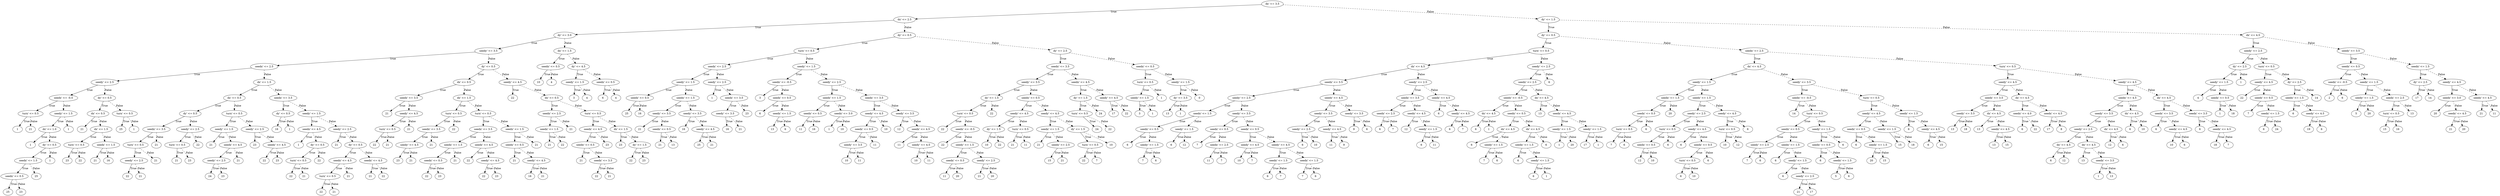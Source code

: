 digraph {
0 [label="dx' <= 3.5"];
1 [label="dx' <= 2.5"];
2 [label="dy' <= 3.0"];
3 [label="seedy' <= 3.5"];
4 [label="seedx' <= 2.5"];
5 [label="seedy' <= 2.5"];
6 [label="seedx' <= -0.5"];
7 [label="turn' <= 0.5"];
8 [label="1"];
7 -> 8 [label="True"];
9 [label="21"];
7 -> 9 [style="dashed", label="False"];
6 -> 7 [label="True"];
10 [label="seedy' <= 1.5"];
11 [label="dx' <= 1.0"];
12 [label="1"];
11 -> 12 [label="True"];
13 [label="dy' <= 0.5"];
14 [label="seedx' <= 1.5"];
15 [label="seedx' <= 0.5"];
16 [label="25"];
15 -> 16 [label="True"];
17 [label="23"];
15 -> 17 [style="dashed", label="False"];
14 -> 15 [label="True"];
18 [label="25"];
14 -> 18 [style="dashed", label="False"];
13 -> 14 [label="True"];
19 [label="1"];
13 -> 19 [style="dashed", label="False"];
11 -> 13 [style="dashed", label="False"];
10 -> 11 [label="True"];
20 [label="1"];
10 -> 20 [style="dashed", label="False"];
6 -> 10 [style="dashed", label="False"];
5 -> 6 [label="True"];
21 [label="dy' <= 0.5"];
22 [label="dx' <= 0.5"];
23 [label="21"];
22 -> 23 [label="True"];
24 [label="dx' <= 1.5"];
25 [label="turn' <= 0.5"];
26 [label="23"];
25 -> 26 [label="True"];
27 [label="22"];
25 -> 27 [style="dashed", label="False"];
24 -> 25 [label="True"];
28 [label="seedx' <= 1.5"];
29 [label="21"];
28 -> 29 [label="True"];
30 [label="16"];
28 -> 30 [style="dashed", label="False"];
24 -> 28 [style="dashed", label="False"];
22 -> 24 [style="dashed", label="False"];
21 -> 22 [label="True"];
31 [label="turn' <= 0.5"];
32 [label="25"];
31 -> 32 [label="True"];
33 [label="1"];
31 -> 33 [style="dashed", label="False"];
21 -> 31 [style="dashed", label="False"];
5 -> 21 [style="dashed", label="False"];
4 -> 5 [label="True"];
34 [label="dx' <= 1.5"];
35 [label="dx' <= 0.5"];
36 [label="dy' <= 0.5"];
37 [label="seedx' <= 3.5"];
38 [label="turn' <= 0.5"];
39 [label="seedy' <= 2.5"];
40 [label="22"];
39 -> 40 [label="True"];
41 [label="21"];
39 -> 41 [style="dashed", label="False"];
38 -> 39 [label="True"];
42 [label="21"];
38 -> 42 [style="dashed", label="False"];
37 -> 38 [label="True"];
43 [label="21"];
37 -> 43 [style="dashed", label="False"];
36 -> 37 [label="True"];
44 [label="seedy' <= 2.5"];
45 [label="turn' <= 0.5"];
46 [label="21"];
45 -> 46 [label="True"];
47 [label="23"];
45 -> 47 [style="dashed", label="False"];
44 -> 45 [label="True"];
48 [label="22"];
44 -> 48 [style="dashed", label="False"];
36 -> 44 [style="dashed", label="False"];
35 -> 36 [label="True"];
49 [label="turn' <= 0.5"];
50 [label="seedy' <= 1.5"];
51 [label="21"];
50 -> 51 [label="True"];
52 [label="seedx' <= 4.5"];
53 [label="seedy' <= 2.5"];
54 [label="24"];
53 -> 54 [label="True"];
55 [label="23"];
53 -> 55 [style="dashed", label="False"];
52 -> 53 [label="True"];
56 [label="21"];
52 -> 56 [style="dashed", label="False"];
50 -> 52 [style="dashed", label="False"];
49 -> 50 [label="True"];
57 [label="seedy' <= 2.5"];
58 [label="23"];
57 -> 58 [label="True"];
59 [label="seedx' <= 4.5"];
60 [label="22"];
59 -> 60 [label="True"];
61 [label="23"];
59 -> 61 [style="dashed", label="False"];
57 -> 59 [style="dashed", label="False"];
49 -> 57 [style="dashed", label="False"];
35 -> 49 [style="dashed", label="False"];
34 -> 35 [label="True"];
62 [label="seedx' <= 3.5"];
63 [label="dy' <= 0.5"];
64 [label="16"];
63 -> 64 [label="True"];
65 [label="1"];
63 -> 65 [style="dashed", label="False"];
62 -> 63 [label="True"];
66 [label="seedy' <= 1.5"];
67 [label="seedx' <= 4.5"];
68 [label="1"];
67 -> 68 [label="True"];
69 [label="dy' <= 0.5"];
70 [label="turn' <= 0.5"];
71 [label="22"];
70 -> 71 [label="True"];
72 [label="21"];
70 -> 72 [style="dashed", label="False"];
69 -> 70 [label="True"];
73 [label="22"];
69 -> 73 [style="dashed", label="False"];
67 -> 69 [style="dashed", label="False"];
66 -> 67 [label="True"];
74 [label="seedy' <= 2.5"];
75 [label="21"];
74 -> 75 [label="True"];
76 [label="dy' <= 0.5"];
77 [label="seedx' <= 4.5"];
78 [label="turn' <= 0.5"];
79 [label="22"];
78 -> 79 [label="True"];
80 [label="21"];
78 -> 80 [style="dashed", label="False"];
77 -> 78 [label="True"];
81 [label="21"];
77 -> 81 [style="dashed", label="False"];
76 -> 77 [label="True"];
82 [label="seedx' <= 4.5"];
83 [label="21"];
82 -> 83 [label="True"];
84 [label="22"];
82 -> 84 [style="dashed", label="False"];
76 -> 82 [style="dashed", label="False"];
74 -> 76 [style="dashed", label="False"];
66 -> 74 [style="dashed", label="False"];
62 -> 66 [style="dashed", label="False"];
34 -> 62 [style="dashed", label="False"];
4 -> 34 [style="dashed", label="False"];
3 -> 4 [label="True"];
85 [label="dy' <= 0.5"];
86 [label="dx' <= 0.5"];
87 [label="seedx' <= 3.5"];
88 [label="21"];
87 -> 88 [label="True"];
89 [label="seedy' <= 4.5"];
90 [label="turn' <= 0.5"];
91 [label="22"];
90 -> 91 [label="True"];
92 [label="21"];
90 -> 92 [style="dashed", label="False"];
89 -> 90 [label="True"];
93 [label="21"];
89 -> 93 [style="dashed", label="False"];
87 -> 89 [style="dashed", label="False"];
86 -> 87 [label="True"];
94 [label="dx' <= 1.5"];
95 [label="turn' <= 0.5"];
96 [label="seedx' <= 3.5"];
97 [label="seedy' <= 4.5"];
98 [label="23"];
97 -> 98 [label="True"];
99 [label="21"];
97 -> 99 [style="dashed", label="False"];
96 -> 97 [label="True"];
100 [label="21"];
96 -> 100 [style="dashed", label="False"];
95 -> 96 [label="True"];
101 [label="22"];
95 -> 101 [style="dashed", label="False"];
94 -> 95 [label="True"];
102 [label="turn' <= 0.5"];
103 [label="seedx' <= 3.5"];
104 [label="seedx' <= 1.5"];
105 [label="seedx' <= 0.5"];
106 [label="22"];
105 -> 106 [label="True"];
107 [label="23"];
105 -> 107 [style="dashed", label="False"];
104 -> 105 [label="True"];
108 [label="21"];
104 -> 108 [style="dashed", label="False"];
103 -> 104 [label="True"];
109 [label="seedx' <= 4.5"];
110 [label="22"];
109 -> 110 [label="True"];
111 [label="seedy' <= 4.5"];
112 [label="22"];
111 -> 112 [label="True"];
113 [label="23"];
111 -> 113 [style="dashed", label="False"];
109 -> 111 [style="dashed", label="False"];
103 -> 109 [style="dashed", label="False"];
102 -> 103 [label="True"];
114 [label="seedx' <= 1.5"];
115 [label="seedx' <= 0.5"];
116 [label="21"];
115 -> 116 [label="True"];
117 [label="seedy' <= 4.5"];
118 [label="16"];
117 -> 118 [label="True"];
119 [label="21"];
117 -> 119 [style="dashed", label="False"];
115 -> 117 [style="dashed", label="False"];
114 -> 115 [label="True"];
120 [label="21"];
114 -> 120 [style="dashed", label="False"];
102 -> 114 [style="dashed", label="False"];
94 -> 102 [style="dashed", label="False"];
86 -> 94 [style="dashed", label="False"];
85 -> 86 [label="True"];
121 [label="seedy' <= 4.5"];
122 [label="22"];
121 -> 122 [label="True"];
123 [label="dx' <= 0.5"];
124 [label="seedx' <= 2.5"];
125 [label="seedx' <= 1.5"];
126 [label="21"];
125 -> 126 [label="True"];
127 [label="22"];
125 -> 127 [style="dashed", label="False"];
124 -> 125 [label="True"];
128 [label="21"];
124 -> 128 [style="dashed", label="False"];
123 -> 124 [label="True"];
129 [label="turn' <= 0.5"];
130 [label="seedx' <= 4.5"];
131 [label="seedx' <= 0.5"];
132 [label="21"];
131 -> 132 [label="True"];
133 [label="seedx' <= 3.5"];
134 [label="22"];
133 -> 134 [label="True"];
135 [label="21"];
133 -> 135 [style="dashed", label="False"];
131 -> 133 [style="dashed", label="False"];
130 -> 131 [label="True"];
136 [label="23"];
130 -> 136 [style="dashed", label="False"];
129 -> 130 [label="True"];
137 [label="dx' <= 1.5"];
138 [label="23"];
137 -> 138 [label="True"];
139 [label="dy' <= 1.5"];
140 [label="22"];
139 -> 140 [label="True"];
141 [label="23"];
139 -> 141 [style="dashed", label="False"];
137 -> 139 [style="dashed", label="False"];
129 -> 137 [style="dashed", label="False"];
123 -> 129 [style="dashed", label="False"];
121 -> 123 [style="dashed", label="False"];
85 -> 121 [style="dashed", label="False"];
3 -> 85 [style="dashed", label="False"];
2 -> 3 [label="True"];
142 [label="dx' <= 1.5"];
143 [label="seedx' <= 0.5"];
144 [label="10"];
143 -> 144 [label="True"];
145 [label="4"];
143 -> 145 [style="dashed", label="False"];
142 -> 143 [label="True"];
146 [label="dy' <= 4.5"];
147 [label="seedy' <= 1.5"];
148 [label="3"];
147 -> 148 [label="True"];
149 [label="4"];
147 -> 149 [style="dashed", label="False"];
146 -> 147 [label="True"];
150 [label="seedx' <= 0.5"];
151 [label="6"];
150 -> 151 [label="True"];
152 [label="4"];
150 -> 152 [style="dashed", label="False"];
146 -> 150 [style="dashed", label="False"];
142 -> 146 [style="dashed", label="False"];
2 -> 142 [style="dashed", label="False"];
1 -> 2 [label="True"];
153 [label="dy' <= 0.5"];
154 [label="turn' <= 0.5"];
155 [label="seedx' <= 2.5"];
156 [label="seedy' <= 1.5"];
157 [label="seedx' <= 0.5"];
158 [label="25"];
157 -> 158 [label="True"];
159 [label="16"];
157 -> 159 [style="dashed", label="False"];
156 -> 157 [label="True"];
160 [label="seedx' <= 1.5"];
161 [label="seedy' <= 3.5"];
162 [label="21"];
161 -> 162 [label="True"];
163 [label="seedx' <= 0.5"];
164 [label="21"];
163 -> 164 [label="True"];
165 [label="13"];
163 -> 165 [style="dashed", label="False"];
161 -> 163 [style="dashed", label="False"];
160 -> 161 [label="True"];
166 [label="seedy' <= 3.5"];
167 [label="16"];
166 -> 167 [label="True"];
168 [label="seedy' <= 4.5"];
169 [label="25"];
168 -> 169 [label="True"];
170 [label="21"];
168 -> 170 [style="dashed", label="False"];
166 -> 168 [style="dashed", label="False"];
160 -> 166 [style="dashed", label="False"];
156 -> 160 [style="dashed", label="False"];
155 -> 156 [label="True"];
171 [label="seedy' <= 2.5"];
172 [label="1"];
171 -> 172 [label="True"];
173 [label="seedx' <= 3.5"];
174 [label="seedy' <= 3.5"];
175 [label="16"];
174 -> 175 [label="True"];
176 [label="21"];
174 -> 176 [style="dashed", label="False"];
173 -> 174 [label="True"];
177 [label="23"];
173 -> 177 [style="dashed", label="False"];
171 -> 173 [style="dashed", label="False"];
155 -> 171 [style="dashed", label="False"];
154 -> 155 [label="True"];
178 [label="seedy' <= 1.5"];
179 [label="seedx' <= -0.5"];
180 [label="3"];
179 -> 180 [label="True"];
181 [label="seedx' <= 0.5"];
182 [label="6"];
181 -> 182 [label="True"];
183 [label="seedx' <= 1.5"];
184 [label="13"];
183 -> 184 [label="True"];
185 [label="6"];
183 -> 185 [style="dashed", label="False"];
181 -> 183 [style="dashed", label="False"];
179 -> 181 [style="dashed", label="False"];
178 -> 179 [label="True"];
186 [label="seedy' <= 2.5"];
187 [label="seedx' <= 1.5"];
188 [label="seedx' <= 0.5"];
189 [label="11"];
188 -> 189 [label="True"];
190 [label="16"];
188 -> 190 [style="dashed", label="False"];
187 -> 188 [label="True"];
191 [label="seedx' <= 3.0"];
192 [label="1"];
191 -> 192 [label="True"];
193 [label="10"];
191 -> 193 [style="dashed", label="False"];
187 -> 191 [style="dashed", label="False"];
186 -> 187 [label="True"];
194 [label="seedx' <= 3.5"];
195 [label="seedy' <= 4.5"];
196 [label="seedx' <= 0.5"];
197 [label="seedy' <= 3.5"];
198 [label="10"];
197 -> 198 [label="True"];
199 [label="11"];
197 -> 199 [style="dashed", label="False"];
196 -> 197 [label="True"];
200 [label="11"];
196 -> 200 [style="dashed", label="False"];
195 -> 196 [label="True"];
201 [label="10"];
195 -> 201 [style="dashed", label="False"];
194 -> 195 [label="True"];
202 [label="seedy' <= 3.5"];
203 [label="12"];
202 -> 203 [label="True"];
204 [label="seedx' <= 4.5"];
205 [label="11"];
204 -> 205 [label="True"];
206 [label="seedy' <= 4.5"];
207 [label="10"];
206 -> 207 [label="True"];
208 [label="11"];
206 -> 208 [style="dashed", label="False"];
204 -> 206 [style="dashed", label="False"];
202 -> 204 [style="dashed", label="False"];
194 -> 202 [style="dashed", label="False"];
186 -> 194 [style="dashed", label="False"];
178 -> 186 [style="dashed", label="False"];
154 -> 178 [style="dashed", label="False"];
153 -> 154 [label="True"];
209 [label="dy' <= 2.5"];
210 [label="seedx' <= 3.5"];
211 [label="seedy' <= 3.5"];
212 [label="dy' <= 1.5"];
213 [label="turn' <= 0.5"];
214 [label="22"];
213 -> 214 [label="True"];
215 [label="seedx' <= -0.5"];
216 [label="22"];
215 -> 216 [label="True"];
217 [label="seedy' <= 1.5"];
218 [label="seedx' <= 0.5"];
219 [label="11"];
218 -> 219 [label="True"];
220 [label="20"];
218 -> 220 [style="dashed", label="False"];
217 -> 218 [label="True"];
221 [label="seedy' <= 2.5"];
222 [label="21"];
221 -> 222 [label="True"];
223 [label="20"];
221 -> 223 [style="dashed", label="False"];
217 -> 221 [style="dashed", label="False"];
215 -> 217 [style="dashed", label="False"];
213 -> 215 [style="dashed", label="False"];
212 -> 213 [label="True"];
224 [label="22"];
212 -> 224 [style="dashed", label="False"];
211 -> 212 [label="True"];
225 [label="seedx' <= 0.5"];
226 [label="seedy' <= 4.5"];
227 [label="dy' <= 1.5"];
228 [label="10"];
227 -> 228 [label="True"];
229 [label="22"];
227 -> 229 [style="dashed", label="False"];
226 -> 227 [label="True"];
230 [label="turn' <= 0.5"];
231 [label="21"];
230 -> 231 [label="True"];
232 [label="11"];
230 -> 232 [style="dashed", label="False"];
226 -> 230 [style="dashed", label="False"];
225 -> 226 [label="True"];
233 [label="seedy' <= 4.5"];
234 [label="seedx' <= 1.5"];
235 [label="21"];
234 -> 235 [label="True"];
236 [label="seedx' <= 2.5"];
237 [label="15"];
236 -> 237 [label="True"];
238 [label="21"];
236 -> 238 [style="dashed", label="False"];
234 -> 236 [style="dashed", label="False"];
233 -> 234 [label="True"];
239 [label="dy' <= 1.5"];
240 [label="turn' <= 0.5"];
241 [label="22"];
240 -> 241 [label="True"];
242 [label="7"];
240 -> 242 [style="dashed", label="False"];
239 -> 240 [label="True"];
243 [label="10"];
239 -> 243 [style="dashed", label="False"];
233 -> 239 [style="dashed", label="False"];
225 -> 233 [style="dashed", label="False"];
211 -> 225 [style="dashed", label="False"];
210 -> 211 [label="True"];
244 [label="seedx' <= 4.5"];
245 [label="dy' <= 1.5"];
246 [label="turn' <= 0.5"];
247 [label="24"];
246 -> 247 [label="True"];
248 [label="22"];
246 -> 248 [style="dashed", label="False"];
245 -> 246 [label="True"];
249 [label="24"];
245 -> 249 [style="dashed", label="False"];
244 -> 245 [label="True"];
250 [label="seedy' <= 4.5"];
251 [label="17"];
250 -> 251 [label="True"];
252 [label="22"];
250 -> 252 [style="dashed", label="False"];
244 -> 250 [style="dashed", label="False"];
210 -> 244 [style="dashed", label="False"];
209 -> 210 [label="True"];
253 [label="seedx' <= 0.5"];
254 [label="turn' <= 0.5"];
255 [label="seedy' <= 1.5"];
256 [label="3"];
255 -> 256 [label="True"];
257 [label="1"];
255 -> 257 [style="dashed", label="False"];
254 -> 255 [label="True"];
258 [label="1"];
254 -> 258 [style="dashed", label="False"];
253 -> 254 [label="True"];
259 [label="seedy' <= 1.5"];
260 [label="dy' <= 3.5"];
261 [label="13"];
260 -> 261 [label="True"];
262 [label="1"];
260 -> 262 [style="dashed", label="False"];
259 -> 260 [label="True"];
263 [label="0"];
259 -> 263 [style="dashed", label="False"];
253 -> 259 [style="dashed", label="False"];
209 -> 253 [style="dashed", label="False"];
153 -> 209 [style="dashed", label="False"];
1 -> 153 [style="dashed", label="False"];
0 -> 1 [label="True"];
264 [label="dy' <= 1.5"];
265 [label="dy' <= 0.5"];
266 [label="turn' <= 0.5"];
267 [label="dx' <= 4.5"];
268 [label="seedx' <= 3.5"];
269 [label="seedy' <= 2.5"];
270 [label="seedx' <= 1.5"];
271 [label="seedx' <= 0.5"];
272 [label="6"];
271 -> 272 [label="True"];
273 [label="seedy' <= 1.5"];
274 [label="7"];
273 -> 274 [label="True"];
275 [label="6"];
273 -> 275 [style="dashed", label="False"];
271 -> 273 [style="dashed", label="False"];
270 -> 271 [label="True"];
276 [label="seedy' <= 1.5"];
277 [label="6"];
276 -> 277 [label="True"];
278 [label="12"];
276 -> 278 [style="dashed", label="False"];
270 -> 276 [style="dashed", label="False"];
269 -> 270 [label="True"];
279 [label="seedy' <= 3.5"];
280 [label="seedx' <= 0.5"];
281 [label="7"];
280 -> 281 [label="True"];
282 [label="seedx' <= 2.5"];
283 [label="11"];
282 -> 283 [label="True"];
284 [label="7"];
282 -> 284 [style="dashed", label="False"];
280 -> 282 [style="dashed", label="False"];
279 -> 280 [label="True"];
285 [label="seedx' <= 0.5"];
286 [label="seedy' <= 4.5"];
287 [label="10"];
286 -> 287 [label="True"];
288 [label="7"];
286 -> 288 [style="dashed", label="False"];
285 -> 286 [label="True"];
289 [label="seedy' <= 4.5"];
290 [label="seedx' <= 1.5"];
291 [label="6"];
290 -> 291 [label="True"];
292 [label="7"];
290 -> 292 [style="dashed", label="False"];
289 -> 290 [label="True"];
293 [label="seedx' <= 1.5"];
294 [label="7"];
293 -> 294 [label="True"];
295 [label="6"];
293 -> 295 [style="dashed", label="False"];
289 -> 293 [style="dashed", label="False"];
285 -> 289 [style="dashed", label="False"];
279 -> 285 [style="dashed", label="False"];
269 -> 279 [style="dashed", label="False"];
268 -> 269 [label="True"];
296 [label="seedx' <= 4.5"];
297 [label="seedy' <= 3.5"];
298 [label="seedy' <= 2.5"];
299 [label="6"];
298 -> 299 [label="True"];
300 [label="10"];
298 -> 300 [style="dashed", label="False"];
297 -> 298 [label="True"];
301 [label="seedy' <= 4.5"];
302 [label="11"];
301 -> 302 [label="True"];
303 [label="9"];
301 -> 303 [style="dashed", label="False"];
297 -> 301 [style="dashed", label="False"];
296 -> 297 [label="True"];
304 [label="seedy' <= 3.5"];
305 [label="9"];
304 -> 305 [label="True"];
306 [label="6"];
304 -> 306 [style="dashed", label="False"];
296 -> 304 [style="dashed", label="False"];
268 -> 296 [style="dashed", label="False"];
267 -> 268 [label="True"];
307 [label="seedy' <= 2.5"];
308 [label="seedx' <= 3.5"];
309 [label="seedx' <= 2.5"];
310 [label="6"];
309 -> 310 [label="True"];
311 [label="7"];
309 -> 311 [style="dashed", label="False"];
308 -> 309 [label="True"];
312 [label="seedx' <= 4.5"];
313 [label="12"];
312 -> 313 [label="True"];
314 [label="seedy' <= 1.5"];
315 [label="6"];
314 -> 315 [label="True"];
316 [label="11"];
314 -> 316 [style="dashed", label="False"];
312 -> 314 [style="dashed", label="False"];
308 -> 312 [style="dashed", label="False"];
307 -> 308 [label="True"];
317 [label="seedx' <= 4.5"];
318 [label="6"];
317 -> 318 [label="True"];
319 [label="seedy' <= 4.5"];
320 [label="6"];
319 -> 320 [label="True"];
321 [label="7"];
319 -> 321 [style="dashed", label="False"];
317 -> 319 [style="dashed", label="False"];
307 -> 317 [style="dashed", label="False"];
267 -> 307 [style="dashed", label="False"];
266 -> 267 [label="True"];
322 [label="seedy' <= 2.5"];
323 [label="seedx' <= 2.5"];
324 [label="seedx' <= -0.5"];
325 [label="dx' <= 4.5"];
326 [label="6"];
325 -> 326 [label="True"];
327 [label="1"];
325 -> 327 [style="dashed", label="False"];
324 -> 325 [label="True"];
328 [label="seedx' <= 0.5"];
329 [label="dx' <= 4.5"];
330 [label="6"];
329 -> 330 [label="True"];
331 [label="seedy' <= 1.5"];
332 [label="7"];
331 -> 332 [label="True"];
333 [label="6"];
331 -> 333 [style="dashed", label="False"];
329 -> 331 [style="dashed", label="False"];
328 -> 329 [label="True"];
334 [label="dx' <= 4.5"];
335 [label="seedx' <= 1.5"];
336 [label="6"];
335 -> 336 [label="True"];
337 [label="seedy' <= 1.5"];
338 [label="6"];
337 -> 338 [label="True"];
339 [label="1"];
337 -> 339 [style="dashed", label="False"];
335 -> 337 [style="dashed", label="False"];
334 -> 335 [label="True"];
340 [label="6"];
334 -> 340 [style="dashed", label="False"];
328 -> 334 [style="dashed", label="False"];
324 -> 328 [style="dashed", label="False"];
323 -> 324 [label="True"];
341 [label="dx' <= 4.5"];
342 [label="13"];
341 -> 342 [label="True"];
343 [label="seedx' <= 4.5"];
344 [label="seedy' <= 1.5"];
345 [label="1"];
344 -> 345 [label="True"];
346 [label="20"];
344 -> 346 [style="dashed", label="False"];
343 -> 344 [label="True"];
347 [label="seedy' <= 1.5"];
348 [label="17"];
347 -> 348 [label="True"];
349 [label="1"];
347 -> 349 [style="dashed", label="False"];
343 -> 347 [style="dashed", label="False"];
341 -> 343 [style="dashed", label="False"];
323 -> 341 [style="dashed", label="False"];
322 -> 323 [label="True"];
350 [label="6"];
322 -> 350 [style="dashed", label="False"];
266 -> 322 [style="dashed", label="False"];
265 -> 266 [label="True"];
351 [label="seedx' <= 2.5"];
352 [label="dx' <= 4.5"];
353 [label="seedy' <= 1.5"];
354 [label="seedx' <= 1.5"];
355 [label="seedx' <= 0.5"];
356 [label="turn' <= 0.5"];
357 [label="7"];
356 -> 357 [label="True"];
358 [label="6"];
356 -> 358 [style="dashed", label="False"];
355 -> 356 [label="True"];
359 [label="6"];
355 -> 359 [style="dashed", label="False"];
354 -> 355 [label="True"];
360 [label="20"];
354 -> 360 [style="dashed", label="False"];
353 -> 354 [label="True"];
361 [label="seedx' <= 1.5"];
362 [label="seedy' <= 2.5"];
363 [label="turn' <= 0.5"];
364 [label="seedx' <= 0.5"];
365 [label="12"];
364 -> 365 [label="True"];
366 [label="10"];
364 -> 366 [style="dashed", label="False"];
363 -> 364 [label="True"];
367 [label="6"];
363 -> 367 [style="dashed", label="False"];
362 -> 363 [label="True"];
368 [label="seedy' <= 4.5"];
369 [label="6"];
368 -> 369 [label="True"];
370 [label="seedx' <= 0.5"];
371 [label="turn' <= 0.5"];
372 [label="6"];
371 -> 372 [label="True"];
373 [label="10"];
371 -> 373 [style="dashed", label="False"];
370 -> 371 [label="True"];
374 [label="6"];
370 -> 374 [style="dashed", label="False"];
368 -> 370 [style="dashed", label="False"];
362 -> 368 [style="dashed", label="False"];
361 -> 362 [label="True"];
375 [label="seedy' <= 4.5"];
376 [label="turn' <= 0.5"];
377 [label="10"];
376 -> 377 [label="True"];
378 [label="12"];
376 -> 378 [style="dashed", label="False"];
375 -> 376 [label="True"];
379 [label="6"];
375 -> 379 [style="dashed", label="False"];
361 -> 375 [style="dashed", label="False"];
353 -> 361 [style="dashed", label="False"];
352 -> 353 [label="True"];
380 [label="seedy' <= 3.5"];
381 [label="seedx' <= -0.5"];
382 [label="14"];
381 -> 382 [label="True"];
383 [label="turn' <= 0.5"];
384 [label="seedx' <= 0.5"];
385 [label="seedy' <= 2.5"];
386 [label="7"];
385 -> 386 [label="True"];
387 [label="6"];
385 -> 387 [style="dashed", label="False"];
384 -> 385 [label="True"];
388 [label="seedx' <= 1.5"];
389 [label="6"];
388 -> 389 [label="True"];
390 [label="seedy' <= 1.5"];
391 [label="6"];
390 -> 391 [label="True"];
392 [label="seedy' <= 2.5"];
393 [label="21"];
392 -> 393 [label="True"];
394 [label="17"];
392 -> 394 [style="dashed", label="False"];
390 -> 392 [style="dashed", label="False"];
388 -> 390 [style="dashed", label="False"];
384 -> 388 [style="dashed", label="False"];
383 -> 384 [label="True"];
395 [label="seedy' <= 1.5"];
396 [label="seedx' <= 0.5"];
397 [label="6"];
396 -> 397 [label="True"];
398 [label="seedx' <= 1.5"];
399 [label="5"];
398 -> 399 [label="True"];
400 [label="6"];
398 -> 400 [style="dashed", label="False"];
396 -> 398 [style="dashed", label="False"];
395 -> 396 [label="True"];
401 [label="6"];
395 -> 401 [style="dashed", label="False"];
383 -> 395 [style="dashed", label="False"];
381 -> 383 [style="dashed", label="False"];
380 -> 381 [label="True"];
402 [label="turn' <= 0.5"];
403 [label="seedy' <= 4.5"];
404 [label="seedx' <= 0.5"];
405 [label="6"];
404 -> 405 [label="True"];
406 [label="seedx' <= 1.5"];
407 [label="20"];
406 -> 407 [label="True"];
408 [label="15"];
406 -> 408 [style="dashed", label="False"];
404 -> 406 [style="dashed", label="False"];
403 -> 404 [label="True"];
409 [label="seedx' <= 1.5"];
410 [label="15"];
409 -> 410 [label="True"];
411 [label="18"];
409 -> 411 [style="dashed", label="False"];
403 -> 409 [style="dashed", label="False"];
402 -> 403 [label="True"];
412 [label="seedx' <= 1.5"];
413 [label="6"];
412 -> 413 [label="True"];
414 [label="seedy' <= 4.5"];
415 [label="6"];
414 -> 415 [label="True"];
416 [label="15"];
414 -> 416 [style="dashed", label="False"];
412 -> 414 [style="dashed", label="False"];
402 -> 412 [style="dashed", label="False"];
380 -> 402 [style="dashed", label="False"];
352 -> 380 [style="dashed", label="False"];
351 -> 352 [label="True"];
417 [label="turn' <= 0.5"];
418 [label="seedy' <= 4.5"];
419 [label="seedx' <= 3.5"];
420 [label="seedy' <= 3.5"];
421 [label="13"];
420 -> 421 [label="True"];
422 [label="18"];
420 -> 422 [style="dashed", label="False"];
419 -> 420 [label="True"];
423 [label="dx' <= 4.5"];
424 [label="13"];
423 -> 424 [label="True"];
425 [label="seedx' <= 4.5"];
426 [label="13"];
425 -> 426 [label="True"];
427 [label="15"];
425 -> 427 [style="dashed", label="False"];
423 -> 425 [style="dashed", label="False"];
419 -> 423 [style="dashed", label="False"];
418 -> 419 [label="True"];
428 [label="dx' <= 4.5"];
429 [label="seedx' <= 4.0"];
430 [label="6"];
429 -> 430 [label="True"];
431 [label="22"];
429 -> 431 [style="dashed", label="False"];
428 -> 429 [label="True"];
432 [label="seedx' <= 4.5"];
433 [label="17"];
432 -> 433 [label="True"];
434 [label="8"];
432 -> 434 [style="dashed", label="False"];
428 -> 432 [style="dashed", label="False"];
418 -> 428 [style="dashed", label="False"];
417 -> 418 [label="True"];
435 [label="seedy' <= 4.5"];
436 [label="seedx' <= 4.5"];
437 [label="seedy' <= 3.5"];
438 [label="seedy' <= 2.5"];
439 [label="dx' <= 4.5"];
440 [label="6"];
439 -> 440 [label="True"];
441 [label="12"];
439 -> 441 [style="dashed", label="False"];
438 -> 439 [label="True"];
442 [label="dx' <= 4.5"];
443 [label="13"];
442 -> 443 [label="True"];
444 [label="seedx' <= 3.5"];
445 [label="1"];
444 -> 445 [label="True"];
446 [label="13"];
444 -> 446 [style="dashed", label="False"];
442 -> 444 [style="dashed", label="False"];
438 -> 442 [style="dashed", label="False"];
437 -> 438 [label="True"];
447 [label="dx' <= 4.5"];
448 [label="12"];
447 -> 448 [label="True"];
449 [label="6"];
447 -> 449 [style="dashed", label="False"];
437 -> 447 [style="dashed", label="False"];
436 -> 437 [label="True"];
450 [label="dx' <= 4.5"];
451 [label="6"];
450 -> 451 [label="True"];
452 [label="10"];
450 -> 452 [style="dashed", label="False"];
436 -> 450 [style="dashed", label="False"];
435 -> 436 [label="True"];
453 [label="dx' <= 4.5"];
454 [label="seedx' <= 3.5"];
455 [label="6"];
454 -> 455 [label="True"];
456 [label="seedx' <= 4.5"];
457 [label="10"];
456 -> 457 [label="True"];
458 [label="6"];
456 -> 458 [style="dashed", label="False"];
454 -> 456 [style="dashed", label="False"];
453 -> 454 [label="True"];
459 [label="seedx' <= 3.5"];
460 [label="6"];
459 -> 460 [label="True"];
461 [label="seedx' <= 4.5"];
462 [label="18"];
461 -> 462 [label="True"];
463 [label="7"];
461 -> 463 [style="dashed", label="False"];
459 -> 461 [style="dashed", label="False"];
453 -> 459 [style="dashed", label="False"];
435 -> 453 [style="dashed", label="False"];
417 -> 435 [style="dashed", label="False"];
351 -> 417 [style="dashed", label="False"];
265 -> 351 [style="dashed", label="False"];
264 -> 265 [label="True"];
464 [label="dx' <= 4.5"];
465 [label="seedy' <= 2.5"];
466 [label="dy' <= 2.5"];
467 [label="seedy' <= 1.5"];
468 [label="4"];
467 -> 468 [label="True"];
469 [label="seedx' <= 0.5"];
470 [label="1"];
469 -> 470 [label="True"];
471 [label="18"];
469 -> 471 [style="dashed", label="False"];
467 -> 469 [style="dashed", label="False"];
466 -> 467 [label="True"];
472 [label="1"];
466 -> 472 [style="dashed", label="False"];
465 -> 466 [label="True"];
473 [label="turn' <= 0.5"];
474 [label="seedy' <= 4.5"];
475 [label="22"];
474 -> 475 [label="True"];
476 [label="seedx' <= 0.5"];
477 [label="7"];
476 -> 477 [label="True"];
478 [label="seedx' <= 1.5"];
479 [label="6"];
478 -> 479 [label="True"];
480 [label="24"];
478 -> 480 [style="dashed", label="False"];
476 -> 478 [style="dashed", label="False"];
474 -> 476 [style="dashed", label="False"];
473 -> 474 [label="True"];
481 [label="dy' <= 2.5"];
482 [label="seedx' <= 1.5"];
483 [label="6"];
482 -> 483 [label="True"];
484 [label="seedy' <= 4.5"];
485 [label="19"];
484 -> 485 [label="True"];
486 [label="6"];
484 -> 486 [style="dashed", label="False"];
482 -> 484 [style="dashed", label="False"];
481 -> 482 [label="True"];
487 [label="14"];
481 -> 487 [style="dashed", label="False"];
473 -> 481 [style="dashed", label="False"];
465 -> 473 [style="dashed", label="False"];
464 -> 465 [label="True"];
488 [label="seedy' <= 3.5"];
489 [label="seedx' <= 0.5"];
490 [label="seedx' <= -0.5"];
491 [label="2"];
490 -> 491 [label="True"];
492 [label="6"];
490 -> 492 [style="dashed", label="False"];
489 -> 490 [label="True"];
493 [label="seedx' <= 1.5"];
494 [label="seedy' <= 1.5"];
495 [label="5"];
494 -> 495 [label="True"];
496 [label="20"];
494 -> 496 [style="dashed", label="False"];
493 -> 494 [label="True"];
497 [label="seedx' <= 2.5"];
498 [label="turn' <= 0.5"];
499 [label="15"];
498 -> 499 [label="True"];
500 [label="16"];
498 -> 500 [style="dashed", label="False"];
497 -> 498 [label="True"];
501 [label="13"];
497 -> 501 [style="dashed", label="False"];
493 -> 497 [style="dashed", label="False"];
489 -> 493 [style="dashed", label="False"];
488 -> 489 [label="True"];
502 [label="seedx' <= 1.5"];
503 [label="dy' <= 2.5"];
504 [label="17"];
503 -> 504 [label="True"];
505 [label="14"];
503 -> 505 [style="dashed", label="False"];
502 -> 503 [label="True"];
506 [label="seedy' <= 4.5"];
507 [label="seedx' <= 3.0"];
508 [label="20"];
507 -> 508 [label="True"];
509 [label="seedx' <= 4.5"];
510 [label="21"];
509 -> 510 [label="True"];
511 [label="20"];
509 -> 511 [style="dashed", label="False"];
507 -> 509 [style="dashed", label="False"];
506 -> 507 [label="True"];
512 [label="seedx' <= 4.5"];
513 [label="21"];
512 -> 513 [label="True"];
514 [label="11"];
512 -> 514 [style="dashed", label="False"];
506 -> 512 [style="dashed", label="False"];
502 -> 506 [style="dashed", label="False"];
488 -> 502 [style="dashed", label="False"];
464 -> 488 [style="dashed", label="False"];
264 -> 464 [style="dashed", label="False"];
0 -> 264 [style="dashed", label="False"];

}